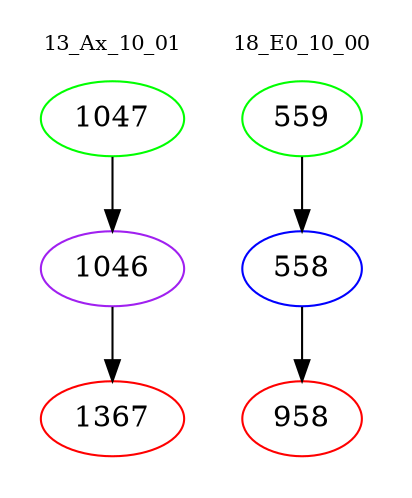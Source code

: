 digraph{
subgraph cluster_0 {
color = white
label = "13_Ax_10_01";
fontsize=10;
T0_1047 [label="1047", color="green"]
T0_1047 -> T0_1046 [color="black"]
T0_1046 [label="1046", color="purple"]
T0_1046 -> T0_1367 [color="black"]
T0_1367 [label="1367", color="red"]
}
subgraph cluster_1 {
color = white
label = "18_E0_10_00";
fontsize=10;
T1_559 [label="559", color="green"]
T1_559 -> T1_558 [color="black"]
T1_558 [label="558", color="blue"]
T1_558 -> T1_958 [color="black"]
T1_958 [label="958", color="red"]
}
}
